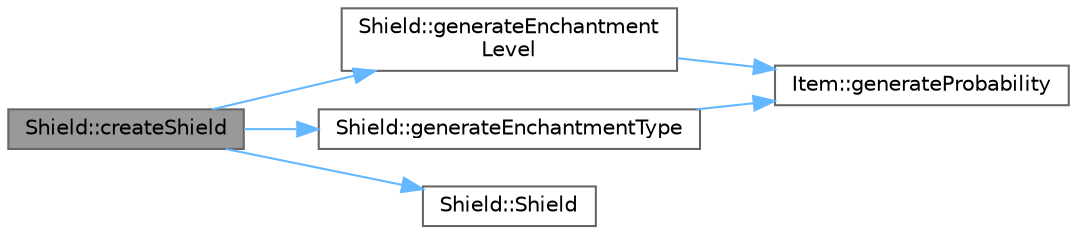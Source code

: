 digraph "Shield::createShield"
{
 // LATEX_PDF_SIZE
  bgcolor="transparent";
  edge [fontname=Helvetica,fontsize=10,labelfontname=Helvetica,labelfontsize=10];
  node [fontname=Helvetica,fontsize=10,shape=box,height=0.2,width=0.4];
  rankdir="LR";
  Node1 [id="Node000001",label="Shield::createShield",height=0.2,width=0.4,color="gray40", fillcolor="grey60", style="filled", fontcolor="black",tooltip="Method to create a Shield object with random attributes."];
  Node1 -> Node2 [id="edge1_Node000001_Node000002",color="steelblue1",style="solid",tooltip=" "];
  Node2 [id="Node000002",label="Shield::generateEnchantment\lLevel",height=0.2,width=0.4,color="grey40", fillcolor="white", style="filled",URL="$class_shield.html#a47fa572f6ab15431e4ab938be12c4f7d",tooltip="Method to generate a random enchantment level for the Shield object."];
  Node2 -> Node3 [id="edge2_Node000002_Node000003",color="steelblue1",style="solid",tooltip=" "];
  Node3 [id="Node000003",label="Item::generateProbability",height=0.2,width=0.4,color="grey40", fillcolor="white", style="filled",URL="$class_item.html#ac9fad565f6cecac54252284050ad01b0",tooltip="Generate a random uniformely distributed probability between 0 and 1."];
  Node1 -> Node4 [id="edge3_Node000001_Node000004",color="steelblue1",style="solid",tooltip=" "];
  Node4 [id="Node000004",label="Shield::generateEnchantmentType",height=0.2,width=0.4,color="grey40", fillcolor="white", style="filled",URL="$class_shield.html#ad5fa4212d9337f89d9faff9a7c1dbed9",tooltip="Method to generate a random enchantment type for the Shield object."];
  Node4 -> Node3 [id="edge4_Node000004_Node000003",color="steelblue1",style="solid",tooltip=" "];
  Node1 -> Node5 [id="edge5_Node000001_Node000005",color="steelblue1",style="solid",tooltip=" "];
  Node5 [id="Node000005",label="Shield::Shield",height=0.2,width=0.4,color="grey40", fillcolor="white", style="filled",URL="$class_shield.html#a8a6e827c94750d8c1a1d523cb1b105de",tooltip="Default Constructor for the Shield object."];
}

